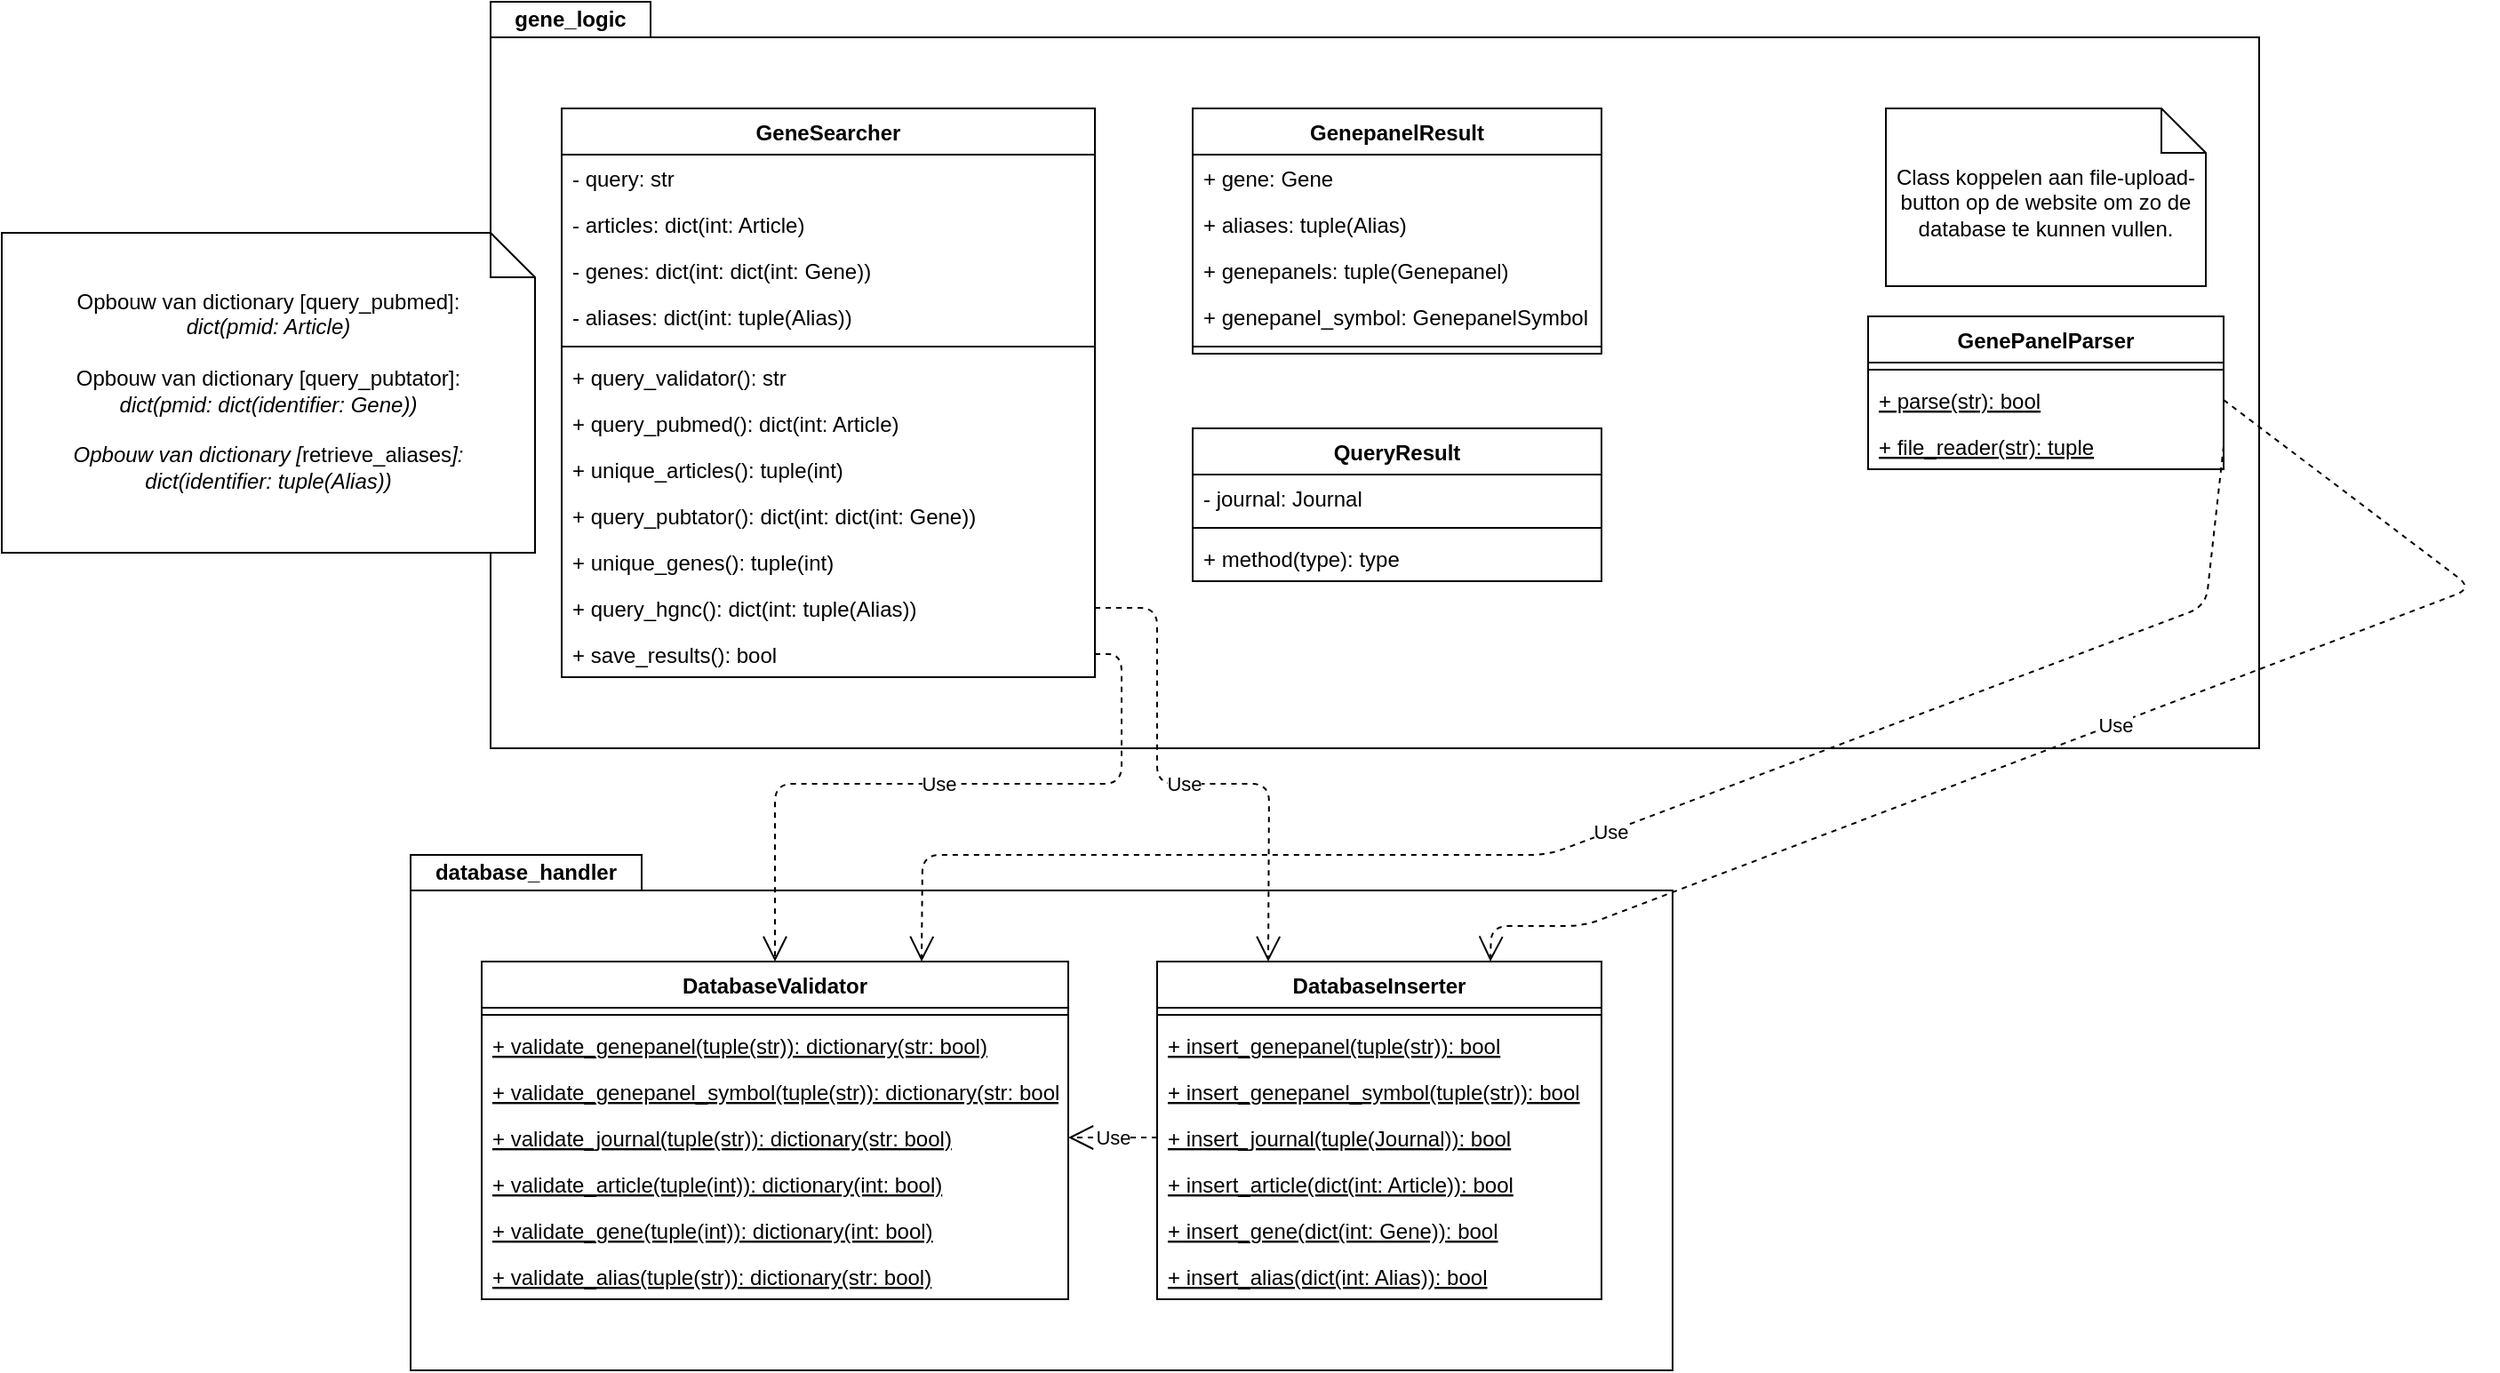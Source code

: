 <mxfile version="14.6.11" type="github">
  <diagram id="1hknxLrhpwc-yV2FEyyy" name="Page-1">
    <mxGraphModel dx="1185" dy="662" grid="1" gridSize="10" guides="1" tooltips="1" connect="1" arrows="1" fold="1" page="1" pageScale="1" pageWidth="4681" pageHeight="3300" math="0" shadow="0">
      <root>
        <mxCell id="0" />
        <mxCell id="1" parent="0" />
        <mxCell id="To9p0tpYOEMSc6cLuSkY-24" value="" style="shape=folder;fontStyle=1;spacingTop=10;tabWidth=90;tabHeight=20;tabPosition=left;html=1;" parent="1" vertex="1">
          <mxGeometry x="475" y="220" width="995" height="420" as="geometry" />
        </mxCell>
        <mxCell id="To9p0tpYOEMSc6cLuSkY-48" value="" style="group" parent="1" vertex="1" connectable="0">
          <mxGeometry x="430" y="700" width="710" height="290" as="geometry" />
        </mxCell>
        <mxCell id="To9p0tpYOEMSc6cLuSkY-25" value="" style="shape=folder;fontStyle=1;spacingTop=10;tabWidth=130;tabHeight=20;tabPosition=left;html=1;" parent="To9p0tpYOEMSc6cLuSkY-48" vertex="1">
          <mxGeometry width="710" height="290" as="geometry" />
        </mxCell>
        <mxCell id="To9p0tpYOEMSc6cLuSkY-26" value="DatabaseValidator" style="swimlane;fontStyle=1;align=center;verticalAlign=top;childLayout=stackLayout;horizontal=1;startSize=26;horizontalStack=0;resizeParent=1;resizeParentMax=0;resizeLast=0;collapsible=1;marginBottom=0;" parent="To9p0tpYOEMSc6cLuSkY-48" vertex="1">
          <mxGeometry x="40" y="60" width="330" height="190" as="geometry" />
        </mxCell>
        <mxCell id="To9p0tpYOEMSc6cLuSkY-28" value="" style="line;strokeWidth=1;fillColor=none;align=left;verticalAlign=middle;spacingTop=-1;spacingLeft=3;spacingRight=3;rotatable=0;labelPosition=right;points=[];portConstraint=eastwest;" parent="To9p0tpYOEMSc6cLuSkY-26" vertex="1">
          <mxGeometry y="26" width="330" height="8" as="geometry" />
        </mxCell>
        <mxCell id="To9p0tpYOEMSc6cLuSkY-32" value="+ validate_genepanel(tuple(str)): dictionary(str: bool)" style="text;strokeColor=none;fillColor=none;align=left;verticalAlign=top;spacingLeft=4;spacingRight=4;overflow=hidden;rotatable=0;points=[[0,0.5],[1,0.5]];portConstraint=eastwest;fontStyle=4" parent="To9p0tpYOEMSc6cLuSkY-26" vertex="1">
          <mxGeometry y="34" width="330" height="26" as="geometry" />
        </mxCell>
        <mxCell id="To9p0tpYOEMSc6cLuSkY-33" value="+ validate_genepanel_symbol(tuple(str)): dictionary(str: bool)" style="text;strokeColor=none;fillColor=none;align=left;verticalAlign=top;spacingLeft=4;spacingRight=4;overflow=hidden;rotatable=0;points=[[0,0.5],[1,0.5]];portConstraint=eastwest;fontStyle=4" parent="To9p0tpYOEMSc6cLuSkY-26" vertex="1">
          <mxGeometry y="60" width="330" height="26" as="geometry" />
        </mxCell>
        <mxCell id="To9p0tpYOEMSc6cLuSkY-34" value="+ validate_journal(tuple(str)): dictionary(str: bool)" style="text;strokeColor=none;fillColor=none;align=left;verticalAlign=top;spacingLeft=4;spacingRight=4;overflow=hidden;rotatable=0;points=[[0,0.5],[1,0.5]];portConstraint=eastwest;fontStyle=4" parent="To9p0tpYOEMSc6cLuSkY-26" vertex="1">
          <mxGeometry y="86" width="330" height="26" as="geometry" />
        </mxCell>
        <mxCell id="To9p0tpYOEMSc6cLuSkY-29" value="+ validate_article(tuple(int)): dictionary(int: bool)" style="text;strokeColor=none;fillColor=none;align=left;verticalAlign=top;spacingLeft=4;spacingRight=4;overflow=hidden;rotatable=0;points=[[0,0.5],[1,0.5]];portConstraint=eastwest;fontStyle=4" parent="To9p0tpYOEMSc6cLuSkY-26" vertex="1">
          <mxGeometry y="112" width="330" height="26" as="geometry" />
        </mxCell>
        <mxCell id="To9p0tpYOEMSc6cLuSkY-30" value="+ validate_gene(tuple(int)): dictionary(int: bool)" style="text;strokeColor=none;fillColor=none;align=left;verticalAlign=top;spacingLeft=4;spacingRight=4;overflow=hidden;rotatable=0;points=[[0,0.5],[1,0.5]];portConstraint=eastwest;fontStyle=4" parent="To9p0tpYOEMSc6cLuSkY-26" vertex="1">
          <mxGeometry y="138" width="330" height="26" as="geometry" />
        </mxCell>
        <mxCell id="To9p0tpYOEMSc6cLuSkY-31" value="+ validate_alias(tuple(str)): dictionary(str: bool)" style="text;strokeColor=none;fillColor=none;align=left;verticalAlign=top;spacingLeft=4;spacingRight=4;overflow=hidden;rotatable=0;points=[[0,0.5],[1,0.5]];portConstraint=eastwest;fontStyle=4" parent="To9p0tpYOEMSc6cLuSkY-26" vertex="1">
          <mxGeometry y="164" width="330" height="26" as="geometry" />
        </mxCell>
        <mxCell id="To9p0tpYOEMSc6cLuSkY-35" value="DatabaseInserter" style="swimlane;fontStyle=1;align=center;verticalAlign=top;childLayout=stackLayout;horizontal=1;startSize=26;horizontalStack=0;resizeParent=1;resizeParentMax=0;resizeLast=0;collapsible=1;marginBottom=0;" parent="To9p0tpYOEMSc6cLuSkY-48" vertex="1">
          <mxGeometry x="420" y="60" width="250" height="190" as="geometry" />
        </mxCell>
        <mxCell id="To9p0tpYOEMSc6cLuSkY-37" value="" style="line;strokeWidth=1;fillColor=none;align=left;verticalAlign=middle;spacingTop=-1;spacingLeft=3;spacingRight=3;rotatable=0;labelPosition=right;points=[];portConstraint=eastwest;" parent="To9p0tpYOEMSc6cLuSkY-35" vertex="1">
          <mxGeometry y="26" width="250" height="8" as="geometry" />
        </mxCell>
        <mxCell id="To9p0tpYOEMSc6cLuSkY-38" value="+ insert_genepanel(tuple(str)): bool" style="text;strokeColor=none;fillColor=none;align=left;verticalAlign=top;spacingLeft=4;spacingRight=4;overflow=hidden;rotatable=0;points=[[0,0.5],[1,0.5]];portConstraint=eastwest;fontStyle=4" parent="To9p0tpYOEMSc6cLuSkY-35" vertex="1">
          <mxGeometry y="34" width="250" height="26" as="geometry" />
        </mxCell>
        <mxCell id="To9p0tpYOEMSc6cLuSkY-39" value="+ insert_genepanel_symbol(tuple(str)): bool" style="text;strokeColor=none;fillColor=none;align=left;verticalAlign=top;spacingLeft=4;spacingRight=4;overflow=hidden;rotatable=0;points=[[0,0.5],[1,0.5]];portConstraint=eastwest;fontStyle=4" parent="To9p0tpYOEMSc6cLuSkY-35" vertex="1">
          <mxGeometry y="60" width="250" height="26" as="geometry" />
        </mxCell>
        <mxCell id="To9p0tpYOEMSc6cLuSkY-41" value="+ insert_journal(tuple(Journal)): bool" style="text;strokeColor=none;fillColor=none;align=left;verticalAlign=top;spacingLeft=4;spacingRight=4;overflow=hidden;rotatable=0;points=[[0,0.5],[1,0.5]];portConstraint=eastwest;fontStyle=4" parent="To9p0tpYOEMSc6cLuSkY-35" vertex="1">
          <mxGeometry y="86" width="250" height="26" as="geometry" />
        </mxCell>
        <mxCell id="To9p0tpYOEMSc6cLuSkY-42" value="+ insert_article(dict(int: Article)): bool" style="text;strokeColor=none;fillColor=none;align=left;verticalAlign=top;spacingLeft=4;spacingRight=4;overflow=hidden;rotatable=0;points=[[0,0.5],[1,0.5]];portConstraint=eastwest;fontStyle=4" parent="To9p0tpYOEMSc6cLuSkY-35" vertex="1">
          <mxGeometry y="112" width="250" height="26" as="geometry" />
        </mxCell>
        <mxCell id="To9p0tpYOEMSc6cLuSkY-43" value="+ insert_gene(dict(int: Gene)): bool" style="text;strokeColor=none;fillColor=none;align=left;verticalAlign=top;spacingLeft=4;spacingRight=4;overflow=hidden;rotatable=0;points=[[0,0.5],[1,0.5]];portConstraint=eastwest;fontStyle=4" parent="To9p0tpYOEMSc6cLuSkY-35" vertex="1">
          <mxGeometry y="138" width="250" height="26" as="geometry" />
        </mxCell>
        <mxCell id="To9p0tpYOEMSc6cLuSkY-44" value="+ insert_alias(dict(int: Alias)): bool" style="text;strokeColor=none;fillColor=none;align=left;verticalAlign=top;spacingLeft=4;spacingRight=4;overflow=hidden;rotatable=0;points=[[0,0.5],[1,0.5]];portConstraint=eastwest;fontStyle=4" parent="To9p0tpYOEMSc6cLuSkY-35" vertex="1">
          <mxGeometry y="164" width="250" height="26" as="geometry" />
        </mxCell>
        <mxCell id="To9p0tpYOEMSc6cLuSkY-46" value="&lt;b&gt;database_handler&lt;/b&gt;" style="text;html=1;strokeColor=none;fillColor=none;align=center;verticalAlign=middle;whiteSpace=wrap;rounded=0;" parent="To9p0tpYOEMSc6cLuSkY-48" vertex="1">
          <mxGeometry width="130" height="20" as="geometry" />
        </mxCell>
        <mxCell id="To9p0tpYOEMSc6cLuSkY-62" value="Use" style="endArrow=open;endSize=12;dashed=1;html=1;exitX=0;exitY=0.5;exitDx=0;exitDy=0;entryX=1;entryY=0.5;entryDx=0;entryDy=0;" parent="To9p0tpYOEMSc6cLuSkY-48" source="To9p0tpYOEMSc6cLuSkY-41" target="To9p0tpYOEMSc6cLuSkY-34" edge="1">
          <mxGeometry width="160" relative="1" as="geometry">
            <mxPoint x="380" y="90" as="sourcePoint" />
            <mxPoint x="540" y="90" as="targetPoint" />
          </mxGeometry>
        </mxCell>
        <mxCell id="To9p0tpYOEMSc6cLuSkY-19" value="Opbouw van dictionary [query_pubmed]:&lt;br&gt;&lt;i&gt;dict(pmid: Article)&lt;/i&gt;&lt;br&gt;&lt;br&gt;Opbouw van dictionary [query_pubtator]:&lt;br&gt;&lt;i&gt;dict(pmid: dict(identifier: Gene))&lt;br&gt;&lt;br&gt;Opbouw van dictionary [&lt;/i&gt;&lt;span style=&quot;text-align: left&quot;&gt;retrieve_aliases&lt;/span&gt;&lt;i&gt;]:&lt;br&gt;dict(identifier: tuple(Alias))&lt;br&gt;&lt;/i&gt;" style="shape=note2;boundedLbl=1;whiteSpace=wrap;html=1;size=25;verticalAlign=top;align=center;" parent="1" vertex="1">
          <mxGeometry x="200" y="350" width="300" height="180" as="geometry" />
        </mxCell>
        <mxCell id="To9p0tpYOEMSc6cLuSkY-58" value="Use" style="endArrow=open;endSize=12;dashed=1;html=1;exitX=1;exitY=0.5;exitDx=0;exitDy=0;entryX=0.5;entryY=0;entryDx=0;entryDy=0;" parent="1" source="To9p0tpYOEMSc6cLuSkY-53" target="To9p0tpYOEMSc6cLuSkY-26" edge="1">
          <mxGeometry width="160" relative="1" as="geometry">
            <mxPoint x="800" y="610" as="sourcePoint" />
            <mxPoint x="960" y="610" as="targetPoint" />
            <Array as="points">
              <mxPoint x="830" y="587" />
              <mxPoint x="830" y="660" />
              <mxPoint x="635" y="660" />
            </Array>
          </mxGeometry>
        </mxCell>
        <mxCell id="To9p0tpYOEMSc6cLuSkY-59" value="Use" style="endArrow=open;endSize=12;dashed=1;html=1;exitX=1;exitY=0.5;exitDx=0;exitDy=0;entryX=0.25;entryY=0;entryDx=0;entryDy=0;" parent="1" source="To9p0tpYOEMSc6cLuSkY-22" target="To9p0tpYOEMSc6cLuSkY-35" edge="1">
          <mxGeometry width="160" relative="1" as="geometry">
            <mxPoint x="780" y="740" as="sourcePoint" />
            <mxPoint x="940" y="740" as="targetPoint" />
            <Array as="points">
              <mxPoint x="850" y="561" />
              <mxPoint x="850" y="660" />
              <mxPoint x="913" y="660" />
            </Array>
          </mxGeometry>
        </mxCell>
        <mxCell id="To9p0tpYOEMSc6cLuSkY-60" value="Use" style="endArrow=open;endSize=12;dashed=1;html=1;exitX=1;exitY=0.5;exitDx=0;exitDy=0;entryX=0.75;entryY=0;entryDx=0;entryDy=0;" parent="1" source="To9p0tpYOEMSc6cLuSkY-5" target="To9p0tpYOEMSc6cLuSkY-26" edge="1">
          <mxGeometry width="160" relative="1" as="geometry">
            <mxPoint x="870" y="640" as="sourcePoint" />
            <mxPoint x="1030" y="640" as="targetPoint" />
            <Array as="points">
              <mxPoint x="1440" y="560" />
              <mxPoint x="1070" y="700" />
              <mxPoint x="718" y="700" />
            </Array>
          </mxGeometry>
        </mxCell>
        <mxCell id="To9p0tpYOEMSc6cLuSkY-61" value="Use" style="endArrow=open;endSize=12;dashed=1;html=1;exitX=1;exitY=0.5;exitDx=0;exitDy=0;entryX=0.75;entryY=0;entryDx=0;entryDy=0;" parent="1" source="To9p0tpYOEMSc6cLuSkY-4" target="To9p0tpYOEMSc6cLuSkY-35" edge="1">
          <mxGeometry width="160" relative="1" as="geometry">
            <mxPoint x="950" y="670" as="sourcePoint" />
            <mxPoint x="1110" y="670" as="targetPoint" />
            <Array as="points">
              <mxPoint x="1590" y="550" />
              <mxPoint x="1090" y="740" />
              <mxPoint x="1038" y="740" />
            </Array>
          </mxGeometry>
        </mxCell>
        <mxCell id="To9p0tpYOEMSc6cLuSkY-13" value="GeneSearcher" style="swimlane;fontStyle=1;align=center;verticalAlign=top;childLayout=stackLayout;horizontal=1;startSize=26;horizontalStack=0;resizeParent=1;resizeParentMax=0;resizeLast=0;collapsible=1;marginBottom=0;" parent="1" vertex="1">
          <mxGeometry x="515" y="280" width="300" height="320" as="geometry" />
        </mxCell>
        <mxCell id="To9p0tpYOEMSc6cLuSkY-49" value="- query: str" style="text;strokeColor=none;fillColor=none;align=left;verticalAlign=top;spacingLeft=4;spacingRight=4;overflow=hidden;rotatable=0;points=[[0,0.5],[1,0.5]];portConstraint=eastwest;" parent="To9p0tpYOEMSc6cLuSkY-13" vertex="1">
          <mxGeometry y="26" width="300" height="26" as="geometry" />
        </mxCell>
        <mxCell id="To9p0tpYOEMSc6cLuSkY-50" value="- articles: dict(int: Article)" style="text;strokeColor=none;fillColor=none;align=left;verticalAlign=top;spacingLeft=4;spacingRight=4;overflow=hidden;rotatable=0;points=[[0,0.5],[1,0.5]];portConstraint=eastwest;" parent="To9p0tpYOEMSc6cLuSkY-13" vertex="1">
          <mxGeometry y="52" width="300" height="26" as="geometry" />
        </mxCell>
        <mxCell id="To9p0tpYOEMSc6cLuSkY-51" value="- genes: dict(int: dict(int: Gene))" style="text;strokeColor=none;fillColor=none;align=left;verticalAlign=top;spacingLeft=4;spacingRight=4;overflow=hidden;rotatable=0;points=[[0,0.5],[1,0.5]];portConstraint=eastwest;" parent="To9p0tpYOEMSc6cLuSkY-13" vertex="1">
          <mxGeometry y="78" width="300" height="26" as="geometry" />
        </mxCell>
        <mxCell id="To9p0tpYOEMSc6cLuSkY-52" value="- aliases: dict(int: tuple(Alias))" style="text;strokeColor=none;fillColor=none;align=left;verticalAlign=top;spacingLeft=4;spacingRight=4;overflow=hidden;rotatable=0;points=[[0,0.5],[1,0.5]];portConstraint=eastwest;" parent="To9p0tpYOEMSc6cLuSkY-13" vertex="1">
          <mxGeometry y="104" width="300" height="26" as="geometry" />
        </mxCell>
        <mxCell id="To9p0tpYOEMSc6cLuSkY-15" value="" style="line;strokeWidth=1;fillColor=none;align=left;verticalAlign=middle;spacingTop=-1;spacingLeft=3;spacingRight=3;rotatable=0;labelPosition=right;points=[];portConstraint=eastwest;" parent="To9p0tpYOEMSc6cLuSkY-13" vertex="1">
          <mxGeometry y="130" width="300" height="8" as="geometry" />
        </mxCell>
        <mxCell id="To9p0tpYOEMSc6cLuSkY-16" value="+ query_validator(): str" style="text;strokeColor=none;fillColor=none;align=left;verticalAlign=top;spacingLeft=4;spacingRight=4;overflow=hidden;rotatable=0;points=[[0,0.5],[1,0.5]];portConstraint=eastwest;fontStyle=0" parent="To9p0tpYOEMSc6cLuSkY-13" vertex="1">
          <mxGeometry y="138" width="300" height="26" as="geometry" />
        </mxCell>
        <mxCell id="To9p0tpYOEMSc6cLuSkY-17" value="+ query_pubmed(): dict(int: Article)" style="text;strokeColor=none;fillColor=none;align=left;verticalAlign=top;spacingLeft=4;spacingRight=4;overflow=hidden;rotatable=0;points=[[0,0.5],[1,0.5]];portConstraint=eastwest;fontStyle=0" parent="To9p0tpYOEMSc6cLuSkY-13" vertex="1">
          <mxGeometry y="164" width="300" height="26" as="geometry" />
        </mxCell>
        <mxCell id="To9p0tpYOEMSc6cLuSkY-20" value="+ unique_articles(): tuple(int)" style="text;strokeColor=none;fillColor=none;align=left;verticalAlign=top;spacingLeft=4;spacingRight=4;overflow=hidden;rotatable=0;points=[[0,0.5],[1,0.5]];portConstraint=eastwest;fontStyle=0" parent="To9p0tpYOEMSc6cLuSkY-13" vertex="1">
          <mxGeometry y="190" width="300" height="26" as="geometry" />
        </mxCell>
        <mxCell id="To9p0tpYOEMSc6cLuSkY-18" value="+ query_pubtator(): dict(int: dict(int: Gene))" style="text;strokeColor=none;fillColor=none;align=left;verticalAlign=top;spacingLeft=4;spacingRight=4;overflow=hidden;rotatable=0;points=[[0,0.5],[1,0.5]];portConstraint=eastwest;fontStyle=0" parent="To9p0tpYOEMSc6cLuSkY-13" vertex="1">
          <mxGeometry y="216" width="300" height="26" as="geometry" />
        </mxCell>
        <mxCell id="To9p0tpYOEMSc6cLuSkY-21" value="+ unique_genes(): tuple(int)" style="text;strokeColor=none;fillColor=none;align=left;verticalAlign=top;spacingLeft=4;spacingRight=4;overflow=hidden;rotatable=0;points=[[0,0.5],[1,0.5]];portConstraint=eastwest;fontStyle=0" parent="To9p0tpYOEMSc6cLuSkY-13" vertex="1">
          <mxGeometry y="242" width="300" height="26" as="geometry" />
        </mxCell>
        <mxCell id="To9p0tpYOEMSc6cLuSkY-22" value="+ query_hgnc(): dict(int: tuple(Alias))" style="text;strokeColor=none;fillColor=none;align=left;verticalAlign=top;spacingLeft=4;spacingRight=4;overflow=hidden;rotatable=0;points=[[0,0.5],[1,0.5]];portConstraint=eastwest;fontStyle=0" parent="To9p0tpYOEMSc6cLuSkY-13" vertex="1">
          <mxGeometry y="268" width="300" height="26" as="geometry" />
        </mxCell>
        <mxCell id="To9p0tpYOEMSc6cLuSkY-53" value="+ save_results(): bool" style="text;strokeColor=none;fillColor=none;align=left;verticalAlign=top;spacingLeft=4;spacingRight=4;overflow=hidden;rotatable=0;points=[[0,0.5],[1,0.5]];portConstraint=eastwest;" parent="To9p0tpYOEMSc6cLuSkY-13" vertex="1">
          <mxGeometry y="294" width="300" height="26" as="geometry" />
        </mxCell>
        <mxCell id="To9p0tpYOEMSc6cLuSkY-47" value="gene_logic" style="text;html=1;strokeColor=none;fillColor=none;align=center;verticalAlign=middle;whiteSpace=wrap;rounded=0;fontStyle=1" parent="1" vertex="1">
          <mxGeometry x="475" y="220" width="90" height="20" as="geometry" />
        </mxCell>
        <mxCell id="f4hqCsv1BsYvIkJxRCnJ-1" value="GenepanelResult" style="swimlane;fontStyle=1;align=center;verticalAlign=top;childLayout=stackLayout;horizontal=1;startSize=26;horizontalStack=0;resizeParent=1;resizeParentMax=0;resizeLast=0;collapsible=1;marginBottom=0;" vertex="1" parent="1">
          <mxGeometry x="870" y="280" width="230" height="138" as="geometry" />
        </mxCell>
        <mxCell id="f4hqCsv1BsYvIkJxRCnJ-2" value="+ gene: Gene" style="text;strokeColor=none;fillColor=none;align=left;verticalAlign=top;spacingLeft=4;spacingRight=4;overflow=hidden;rotatable=0;points=[[0,0.5],[1,0.5]];portConstraint=eastwest;" vertex="1" parent="f4hqCsv1BsYvIkJxRCnJ-1">
          <mxGeometry y="26" width="230" height="26" as="geometry" />
        </mxCell>
        <mxCell id="f4hqCsv1BsYvIkJxRCnJ-9" value="+ aliases: tuple(Alias)" style="text;strokeColor=none;fillColor=none;align=left;verticalAlign=top;spacingLeft=4;spacingRight=4;overflow=hidden;rotatable=0;points=[[0,0.5],[1,0.5]];portConstraint=eastwest;" vertex="1" parent="f4hqCsv1BsYvIkJxRCnJ-1">
          <mxGeometry y="52" width="230" height="26" as="geometry" />
        </mxCell>
        <mxCell id="f4hqCsv1BsYvIkJxRCnJ-10" value="+ genepanels: tuple(Genepanel)" style="text;strokeColor=none;fillColor=none;align=left;verticalAlign=top;spacingLeft=4;spacingRight=4;overflow=hidden;rotatable=0;points=[[0,0.5],[1,0.5]];portConstraint=eastwest;" vertex="1" parent="f4hqCsv1BsYvIkJxRCnJ-1">
          <mxGeometry y="78" width="230" height="26" as="geometry" />
        </mxCell>
        <mxCell id="f4hqCsv1BsYvIkJxRCnJ-11" value="+ genepanel_symbol: GenepanelSymbol" style="text;strokeColor=none;fillColor=none;align=left;verticalAlign=top;spacingLeft=4;spacingRight=4;overflow=hidden;rotatable=0;points=[[0,0.5],[1,0.5]];portConstraint=eastwest;" vertex="1" parent="f4hqCsv1BsYvIkJxRCnJ-1">
          <mxGeometry y="104" width="230" height="26" as="geometry" />
        </mxCell>
        <mxCell id="f4hqCsv1BsYvIkJxRCnJ-3" value="" style="line;strokeWidth=1;fillColor=none;align=left;verticalAlign=middle;spacingTop=-1;spacingLeft=3;spacingRight=3;rotatable=0;labelPosition=right;points=[];portConstraint=eastwest;" vertex="1" parent="f4hqCsv1BsYvIkJxRCnJ-1">
          <mxGeometry y="130" width="230" height="8" as="geometry" />
        </mxCell>
        <mxCell id="To9p0tpYOEMSc6cLuSkY-1" value="GenePanelParser" style="swimlane;fontStyle=1;align=center;verticalAlign=top;childLayout=stackLayout;horizontal=1;startSize=26;horizontalStack=0;resizeParent=1;resizeParentMax=0;resizeLast=0;collapsible=1;marginBottom=0;" parent="1" vertex="1">
          <mxGeometry x="1250" y="397" width="200" height="86" as="geometry" />
        </mxCell>
        <mxCell id="To9p0tpYOEMSc6cLuSkY-3" value="" style="line;strokeWidth=1;fillColor=none;align=left;verticalAlign=middle;spacingTop=-1;spacingLeft=3;spacingRight=3;rotatable=0;labelPosition=right;points=[];portConstraint=eastwest;" parent="To9p0tpYOEMSc6cLuSkY-1" vertex="1">
          <mxGeometry y="26" width="200" height="8" as="geometry" />
        </mxCell>
        <mxCell id="To9p0tpYOEMSc6cLuSkY-4" value="+ parse(str): bool" style="text;strokeColor=none;fillColor=none;align=left;verticalAlign=top;spacingLeft=4;spacingRight=4;overflow=hidden;rotatable=0;points=[[0,0.5],[1,0.5]];portConstraint=eastwest;fontStyle=4" parent="To9p0tpYOEMSc6cLuSkY-1" vertex="1">
          <mxGeometry y="34" width="200" height="26" as="geometry" />
        </mxCell>
        <mxCell id="To9p0tpYOEMSc6cLuSkY-5" value="+ file_reader(str): tuple" style="text;strokeColor=none;fillColor=none;align=left;verticalAlign=top;spacingLeft=4;spacingRight=4;overflow=hidden;rotatable=0;points=[[0,0.5],[1,0.5]];portConstraint=eastwest;fontStyle=4" parent="To9p0tpYOEMSc6cLuSkY-1" vertex="1">
          <mxGeometry y="60" width="200" height="26" as="geometry" />
        </mxCell>
        <mxCell id="To9p0tpYOEMSc6cLuSkY-23" value="&lt;span style=&quot;text-align: left&quot;&gt;Class koppelen aan file-upload-button op de website om zo de database te kunnen vullen.&lt;/span&gt;" style="shape=note2;boundedLbl=1;whiteSpace=wrap;html=1;size=25;verticalAlign=top;align=center;" parent="1" vertex="1">
          <mxGeometry x="1260" y="280" width="180" height="100" as="geometry" />
        </mxCell>
        <mxCell id="f4hqCsv1BsYvIkJxRCnJ-5" value="QueryResult" style="swimlane;fontStyle=1;align=center;verticalAlign=top;childLayout=stackLayout;horizontal=1;startSize=26;horizontalStack=0;resizeParent=1;resizeParentMax=0;resizeLast=0;collapsible=1;marginBottom=0;" vertex="1" parent="1">
          <mxGeometry x="870" y="460" width="230" height="86" as="geometry" />
        </mxCell>
        <mxCell id="f4hqCsv1BsYvIkJxRCnJ-6" value="- journal: Journal" style="text;strokeColor=none;fillColor=none;align=left;verticalAlign=top;spacingLeft=4;spacingRight=4;overflow=hidden;rotatable=0;points=[[0,0.5],[1,0.5]];portConstraint=eastwest;" vertex="1" parent="f4hqCsv1BsYvIkJxRCnJ-5">
          <mxGeometry y="26" width="230" height="26" as="geometry" />
        </mxCell>
        <mxCell id="f4hqCsv1BsYvIkJxRCnJ-7" value="" style="line;strokeWidth=1;fillColor=none;align=left;verticalAlign=middle;spacingTop=-1;spacingLeft=3;spacingRight=3;rotatable=0;labelPosition=right;points=[];portConstraint=eastwest;" vertex="1" parent="f4hqCsv1BsYvIkJxRCnJ-5">
          <mxGeometry y="52" width="230" height="8" as="geometry" />
        </mxCell>
        <mxCell id="f4hqCsv1BsYvIkJxRCnJ-8" value="+ method(type): type" style="text;strokeColor=none;fillColor=none;align=left;verticalAlign=top;spacingLeft=4;spacingRight=4;overflow=hidden;rotatable=0;points=[[0,0.5],[1,0.5]];portConstraint=eastwest;" vertex="1" parent="f4hqCsv1BsYvIkJxRCnJ-5">
          <mxGeometry y="60" width="230" height="26" as="geometry" />
        </mxCell>
      </root>
    </mxGraphModel>
  </diagram>
</mxfile>
